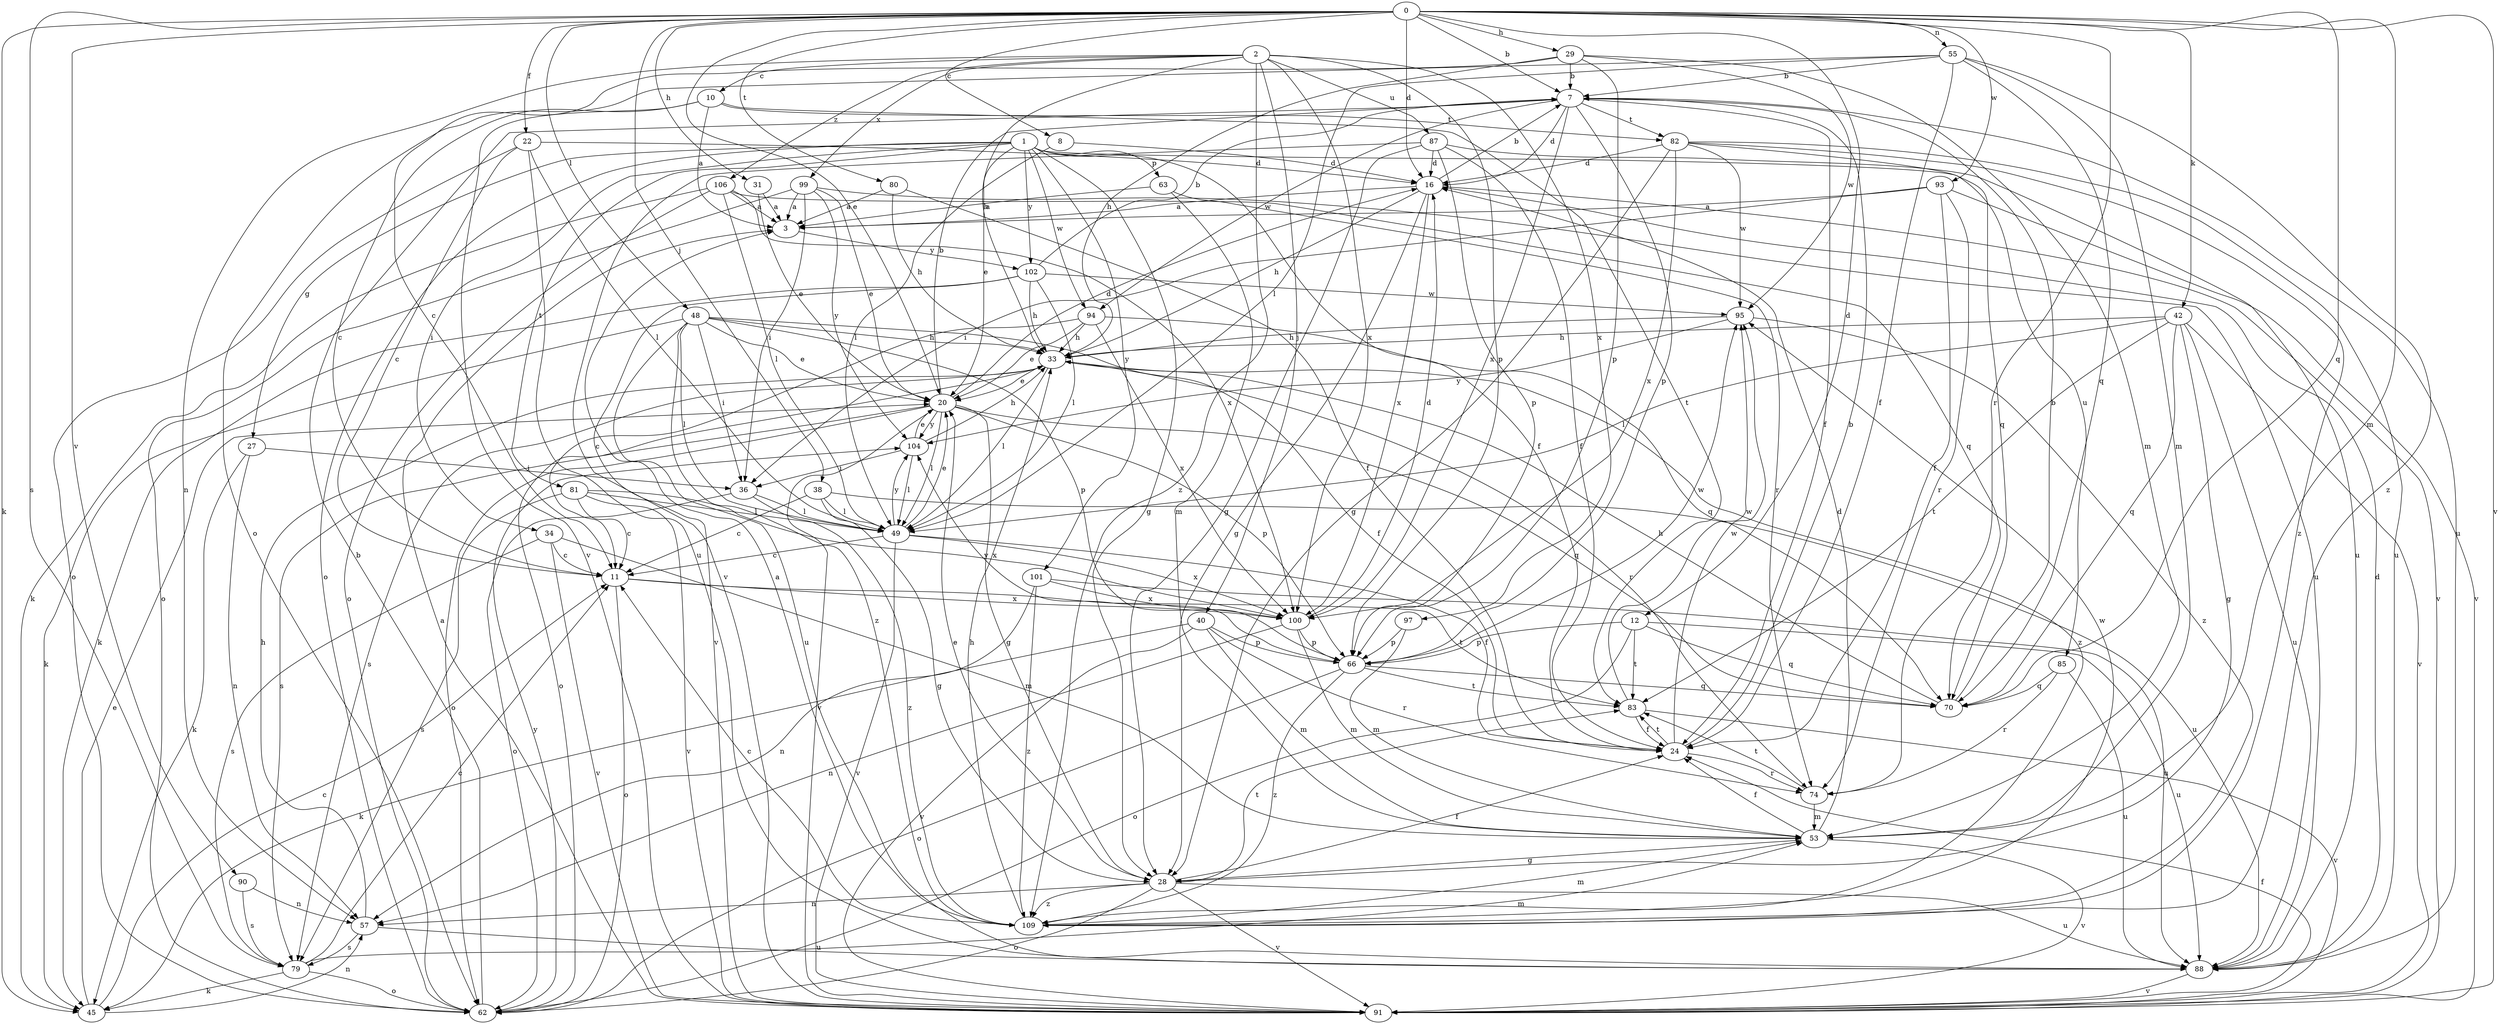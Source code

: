 strict digraph  {
0;
1;
2;
3;
7;
8;
10;
11;
12;
16;
20;
22;
24;
27;
28;
29;
31;
33;
34;
36;
38;
40;
42;
45;
48;
49;
53;
55;
57;
62;
63;
66;
70;
74;
79;
80;
81;
82;
83;
85;
87;
88;
90;
91;
93;
94;
95;
97;
99;
100;
101;
102;
104;
106;
109;
0 -> 7  [label=b];
0 -> 8  [label=c];
0 -> 12  [label=d];
0 -> 16  [label=d];
0 -> 20  [label=e];
0 -> 22  [label=f];
0 -> 29  [label=h];
0 -> 31  [label=h];
0 -> 38  [label=j];
0 -> 42  [label=k];
0 -> 45  [label=k];
0 -> 48  [label=l];
0 -> 53  [label=m];
0 -> 55  [label=n];
0 -> 70  [label=q];
0 -> 74  [label=r];
0 -> 79  [label=s];
0 -> 80  [label=t];
0 -> 90  [label=v];
0 -> 91  [label=v];
0 -> 93  [label=w];
1 -> 20  [label=e];
1 -> 24  [label=f];
1 -> 27  [label=g];
1 -> 28  [label=g];
1 -> 34  [label=i];
1 -> 62  [label=o];
1 -> 63  [label=p];
1 -> 81  [label=t];
1 -> 85  [label=u];
1 -> 94  [label=w];
1 -> 101  [label=y];
1 -> 102  [label=y];
2 -> 10  [label=c];
2 -> 33  [label=h];
2 -> 40  [label=j];
2 -> 57  [label=n];
2 -> 66  [label=p];
2 -> 87  [label=u];
2 -> 97  [label=x];
2 -> 99  [label=x];
2 -> 100  [label=x];
2 -> 106  [label=z];
2 -> 109  [label=z];
3 -> 102  [label=y];
7 -> 16  [label=d];
7 -> 24  [label=f];
7 -> 66  [label=p];
7 -> 82  [label=t];
7 -> 88  [label=u];
7 -> 94  [label=w];
7 -> 100  [label=x];
8 -> 16  [label=d];
8 -> 49  [label=l];
10 -> 3  [label=a];
10 -> 11  [label=c];
10 -> 82  [label=t];
10 -> 83  [label=t];
10 -> 91  [label=v];
11 -> 62  [label=o];
11 -> 83  [label=t];
11 -> 100  [label=x];
12 -> 62  [label=o];
12 -> 66  [label=p];
12 -> 70  [label=q];
12 -> 83  [label=t];
12 -> 88  [label=u];
16 -> 3  [label=a];
16 -> 7  [label=b];
16 -> 28  [label=g];
16 -> 33  [label=h];
16 -> 91  [label=v];
16 -> 100  [label=x];
20 -> 7  [label=b];
20 -> 16  [label=d];
20 -> 28  [label=g];
20 -> 49  [label=l];
20 -> 62  [label=o];
20 -> 66  [label=p];
20 -> 70  [label=q];
20 -> 79  [label=s];
20 -> 91  [label=v];
20 -> 104  [label=y];
22 -> 11  [label=c];
22 -> 16  [label=d];
22 -> 49  [label=l];
22 -> 62  [label=o];
22 -> 88  [label=u];
24 -> 7  [label=b];
24 -> 74  [label=r];
24 -> 83  [label=t];
24 -> 95  [label=w];
27 -> 36  [label=i];
27 -> 45  [label=k];
27 -> 57  [label=n];
28 -> 20  [label=e];
28 -> 24  [label=f];
28 -> 57  [label=n];
28 -> 62  [label=o];
28 -> 83  [label=t];
28 -> 88  [label=u];
28 -> 91  [label=v];
28 -> 109  [label=z];
29 -> 7  [label=b];
29 -> 11  [label=c];
29 -> 33  [label=h];
29 -> 53  [label=m];
29 -> 66  [label=p];
29 -> 95  [label=w];
31 -> 3  [label=a];
31 -> 20  [label=e];
33 -> 20  [label=e];
33 -> 49  [label=l];
33 -> 62  [label=o];
33 -> 74  [label=r];
33 -> 79  [label=s];
33 -> 109  [label=z];
34 -> 11  [label=c];
34 -> 53  [label=m];
34 -> 79  [label=s];
34 -> 91  [label=v];
36 -> 49  [label=l];
36 -> 62  [label=o];
36 -> 109  [label=z];
38 -> 11  [label=c];
38 -> 28  [label=g];
38 -> 49  [label=l];
38 -> 88  [label=u];
40 -> 45  [label=k];
40 -> 53  [label=m];
40 -> 66  [label=p];
40 -> 74  [label=r];
40 -> 91  [label=v];
42 -> 28  [label=g];
42 -> 33  [label=h];
42 -> 49  [label=l];
42 -> 70  [label=q];
42 -> 83  [label=t];
42 -> 88  [label=u];
42 -> 91  [label=v];
45 -> 11  [label=c];
45 -> 20  [label=e];
45 -> 57  [label=n];
48 -> 20  [label=e];
48 -> 24  [label=f];
48 -> 33  [label=h];
48 -> 36  [label=i];
48 -> 45  [label=k];
48 -> 49  [label=l];
48 -> 66  [label=p];
48 -> 88  [label=u];
48 -> 109  [label=z];
49 -> 11  [label=c];
49 -> 20  [label=e];
49 -> 24  [label=f];
49 -> 91  [label=v];
49 -> 100  [label=x];
49 -> 104  [label=y];
53 -> 16  [label=d];
53 -> 24  [label=f];
53 -> 28  [label=g];
53 -> 91  [label=v];
55 -> 7  [label=b];
55 -> 24  [label=f];
55 -> 49  [label=l];
55 -> 53  [label=m];
55 -> 62  [label=o];
55 -> 70  [label=q];
55 -> 109  [label=z];
57 -> 33  [label=h];
57 -> 79  [label=s];
57 -> 88  [label=u];
62 -> 7  [label=b];
62 -> 104  [label=y];
63 -> 3  [label=a];
63 -> 53  [label=m];
63 -> 74  [label=r];
66 -> 62  [label=o];
66 -> 70  [label=q];
66 -> 83  [label=t];
66 -> 95  [label=w];
66 -> 104  [label=y];
66 -> 109  [label=z];
70 -> 7  [label=b];
70 -> 33  [label=h];
74 -> 53  [label=m];
74 -> 83  [label=t];
79 -> 11  [label=c];
79 -> 45  [label=k];
79 -> 53  [label=m];
79 -> 62  [label=o];
80 -> 3  [label=a];
80 -> 24  [label=f];
80 -> 33  [label=h];
81 -> 11  [label=c];
81 -> 49  [label=l];
81 -> 79  [label=s];
81 -> 91  [label=v];
81 -> 100  [label=x];
82 -> 16  [label=d];
82 -> 28  [label=g];
82 -> 70  [label=q];
82 -> 88  [label=u];
82 -> 95  [label=w];
82 -> 100  [label=x];
82 -> 109  [label=z];
83 -> 24  [label=f];
83 -> 91  [label=v];
83 -> 95  [label=w];
85 -> 70  [label=q];
85 -> 74  [label=r];
85 -> 88  [label=u];
87 -> 16  [label=d];
87 -> 24  [label=f];
87 -> 28  [label=g];
87 -> 66  [label=p];
87 -> 88  [label=u];
87 -> 91  [label=v];
88 -> 16  [label=d];
88 -> 91  [label=v];
90 -> 57  [label=n];
90 -> 79  [label=s];
91 -> 3  [label=a];
91 -> 24  [label=f];
93 -> 3  [label=a];
93 -> 24  [label=f];
93 -> 36  [label=i];
93 -> 74  [label=r];
93 -> 91  [label=v];
94 -> 11  [label=c];
94 -> 20  [label=e];
94 -> 33  [label=h];
94 -> 70  [label=q];
94 -> 100  [label=x];
95 -> 33  [label=h];
95 -> 104  [label=y];
95 -> 109  [label=z];
97 -> 53  [label=m];
97 -> 66  [label=p];
99 -> 3  [label=a];
99 -> 20  [label=e];
99 -> 36  [label=i];
99 -> 62  [label=o];
99 -> 88  [label=u];
99 -> 104  [label=y];
100 -> 16  [label=d];
100 -> 53  [label=m];
100 -> 57  [label=n];
100 -> 66  [label=p];
101 -> 57  [label=n];
101 -> 88  [label=u];
101 -> 100  [label=x];
101 -> 109  [label=z];
102 -> 7  [label=b];
102 -> 33  [label=h];
102 -> 45  [label=k];
102 -> 49  [label=l];
102 -> 91  [label=v];
102 -> 95  [label=w];
104 -> 20  [label=e];
104 -> 33  [label=h];
104 -> 36  [label=i];
104 -> 49  [label=l];
106 -> 3  [label=a];
106 -> 45  [label=k];
106 -> 49  [label=l];
106 -> 62  [label=o];
106 -> 70  [label=q];
106 -> 100  [label=x];
109 -> 3  [label=a];
109 -> 11  [label=c];
109 -> 33  [label=h];
109 -> 53  [label=m];
109 -> 95  [label=w];
}
